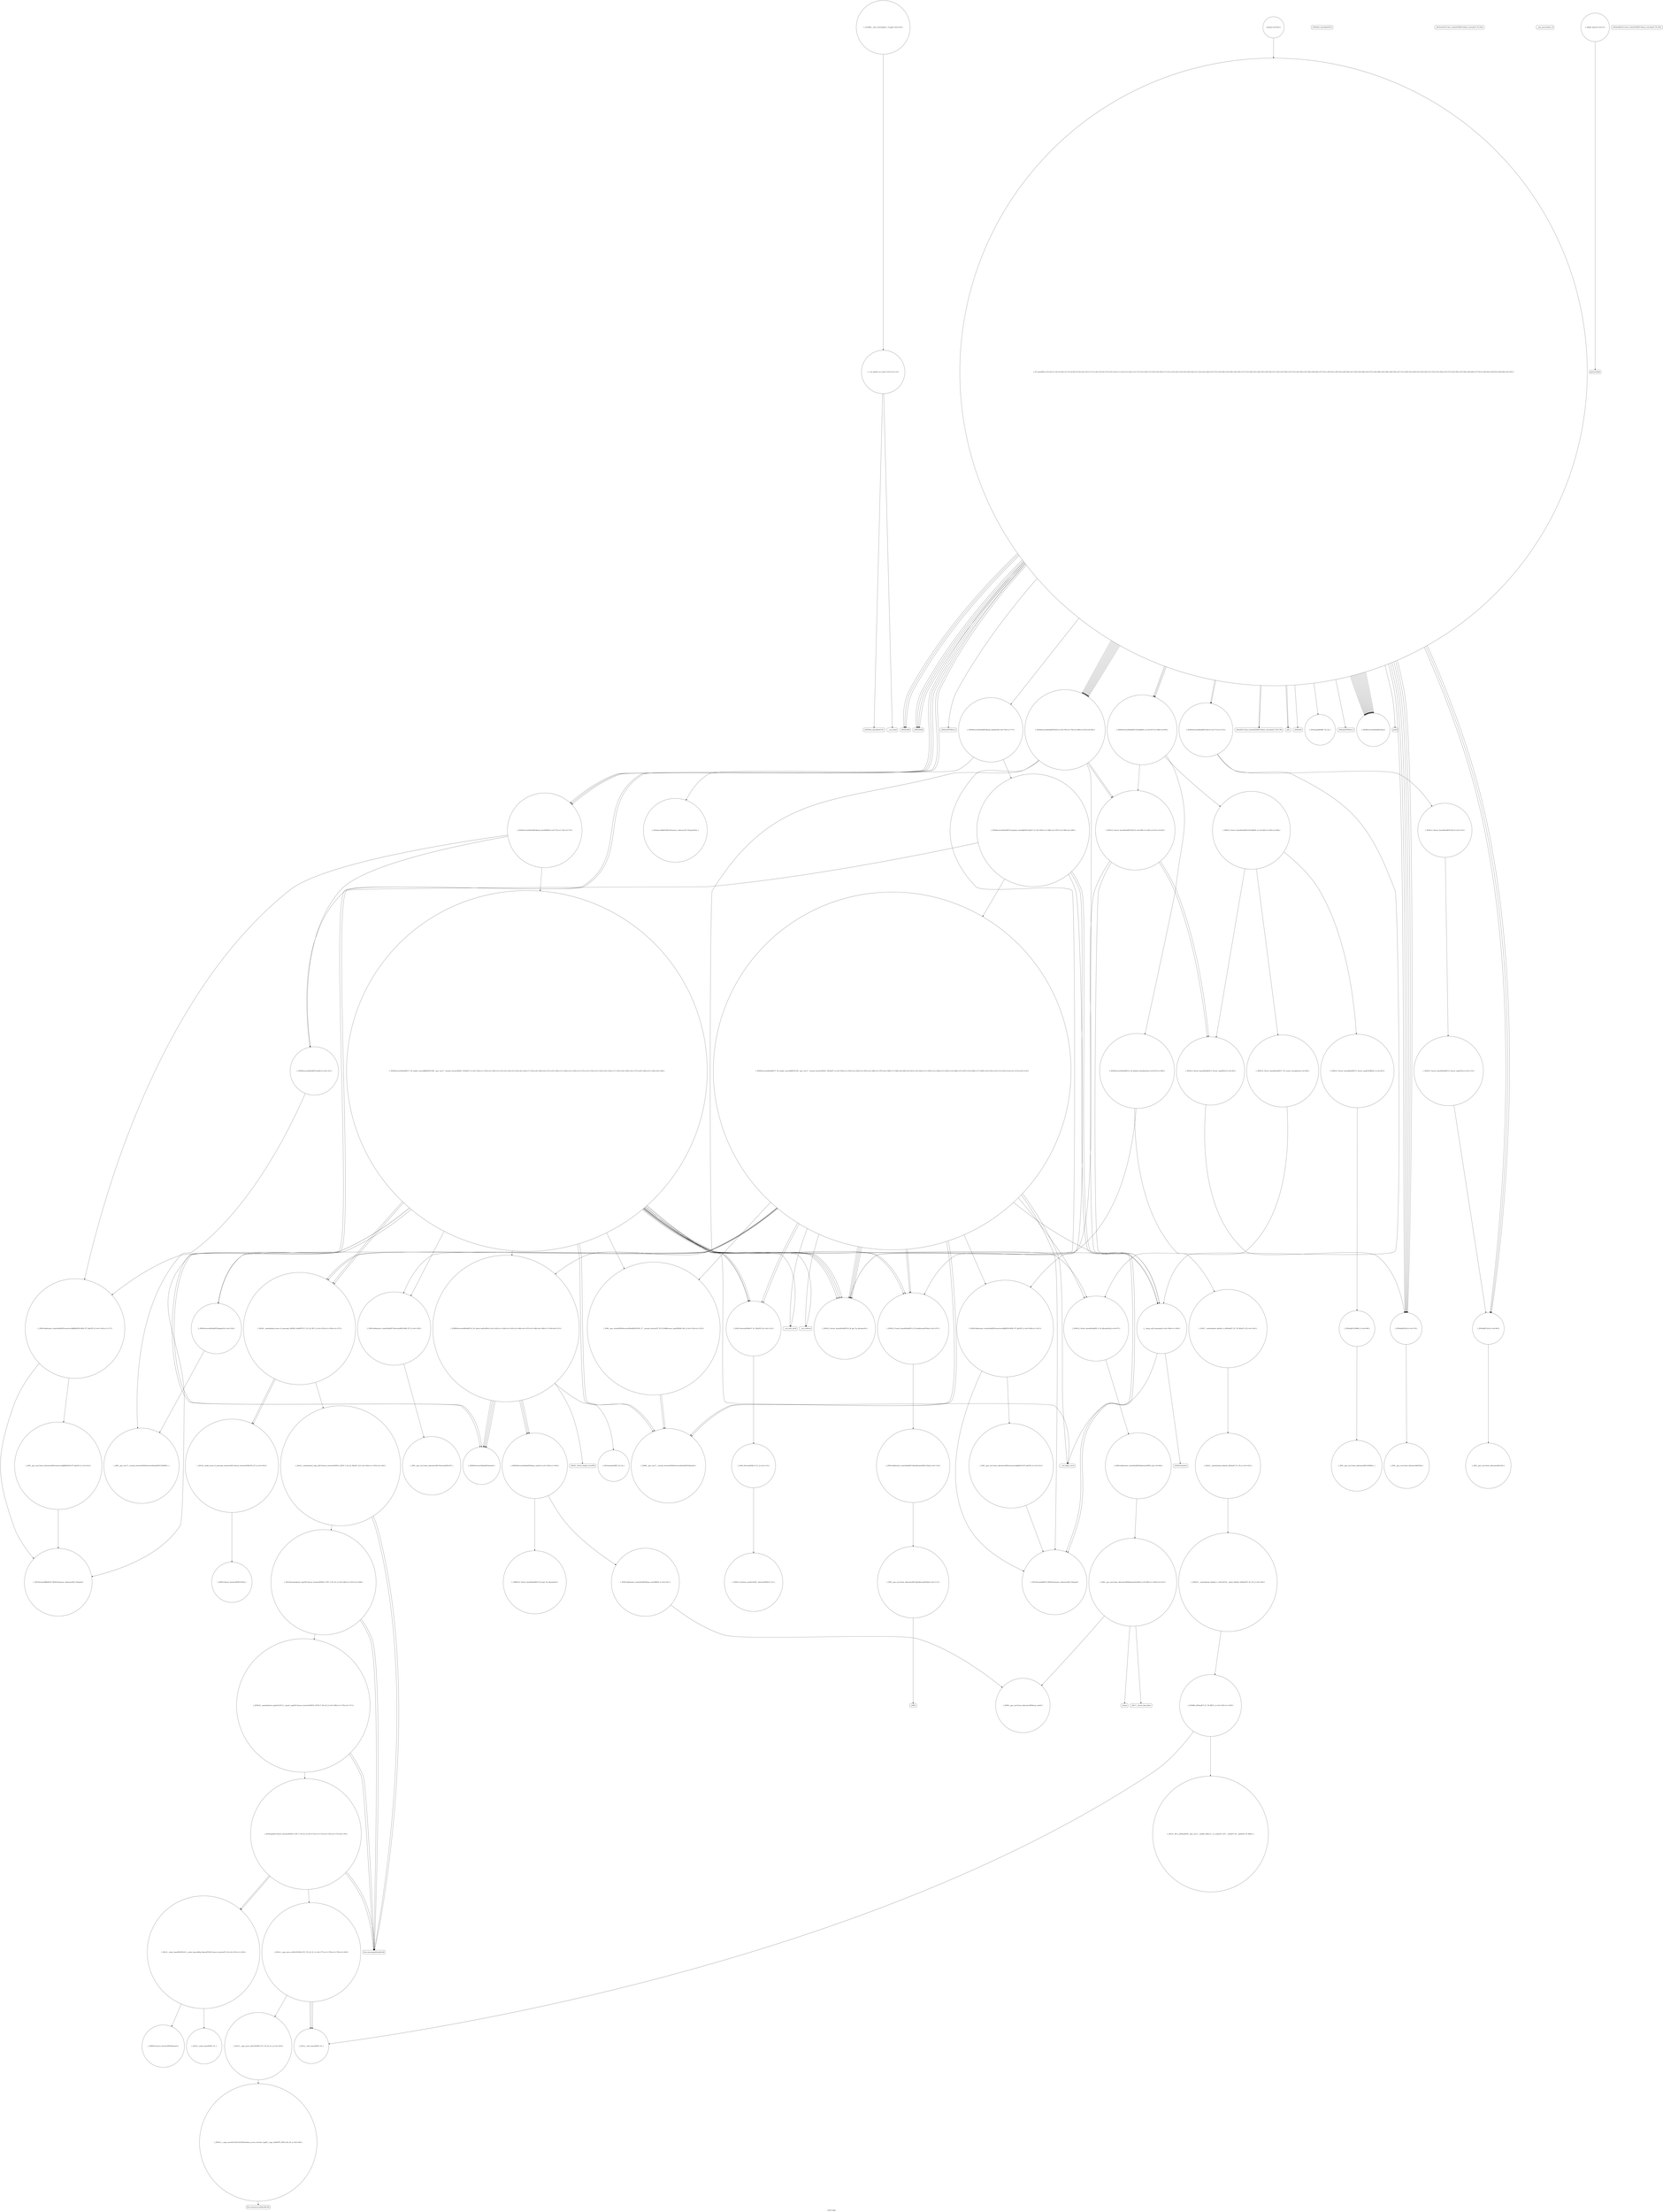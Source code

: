 digraph "Call Graph" {
	label="Call Graph";

	Node0x55f11439ca10 [shape=record,shape=circle,label="{__cxx_global_var_init|{<s0>1|<s1>2}}"];
	Node0x55f11439ca10:s0 -> Node0x55f11439ca90[color=black];
	Node0x55f11439ca10:s1 -> Node0x55f11439cb90[color=black];
	Node0x55f1143a0730 [shape=record,shape=circle,label="{_ZSt12__miter_baseIPdEDTcl12__miter_basecldtfp_4baseEEESt13move_iteratorIT_E|{<s0>181|<s1>182}}"];
	Node0x55f1143a0730:s0 -> Node0x55f1143a09b0[color=black];
	Node0x55f1143a0730:s1 -> Node0x55f1143a0930[color=black];
	Node0x55f11439cd90 [shape=record,shape=Mrecord,label="{_ZNSirsERi}"];
	Node0x55f11439e290 [shape=record,shape=circle,label="{_ZN9__gnu_cxx13new_allocatorIdE7destroyIdEEvPT_}"];
	Node0x55f11439d110 [shape=record,shape=Mrecord,label="{_ZNSirsERd}"];
	Node0x55f11439e610 [shape=record,shape=circle,label="{_GLOBAL__sub_I_hirosegolf_1_0.cpp|{<s0>216}}"];
	Node0x55f11439e610:s0 -> Node0x55f11439ca10[color=black];
	Node0x55f11439d490 [shape=record,shape=circle,label="{_ZNSt6vectorIdSaIdEE9push_backERKd|{<s0>73|<s1>74|<s2>75}}"];
	Node0x55f11439d490:s0 -> Node0x55f11439fa30[color=black];
	Node0x55f11439d490:s1 -> Node0x55f11439fb30[color=black];
	Node0x55f11439d490:s2 -> Node0x55f11439fab0[color=black];
	Node0x55f11439d810 [shape=record,shape=circle,label="{main|{<s0>83}}"];
	Node0x55f11439d810:s0 -> Node0x55f11439cd10[color=black];
	Node0x55f11439db90 [shape=record,shape=circle,label="{_ZNSt12_Vector_baseIdSaIdEE17_M_create_storageEm|{<s0>94}}"];
	Node0x55f11439db90:s0 -> Node0x55f11439dd90[color=black];
	Node0x55f11439df10 [shape=record,shape=circle,label="{_ZNK9__gnu_cxx13new_allocatorIdE8max_sizeEv}"];
	Node0x55f11439f2b0 [shape=record,shape=circle,label="{_ZSt6fill_nIPdmdET_S1_T0_RKT1_|{<s0>105|<s1>106}}"];
	Node0x55f11439f2b0:s0 -> Node0x55f11439f3b0[color=black];
	Node0x55f11439f2b0:s1 -> Node0x55f11439f330[color=black];
	Node0x55f11439f630 [shape=record,shape=circle,label="{_ZNSt16allocator_traitsISaIdEE10deallocateERS0_Pdm|{<s0>110}}"];
	Node0x55f11439f630:s0 -> Node0x55f11439f6b0[color=black];
	Node0x55f11439f9b0 [shape=record,shape=circle,label="{_ZNSt12_Vector_baseIdSaIdEE12_Vector_implC2Ev|{<s0>115}}"];
	Node0x55f11439f9b0:s0 -> Node0x55f11439d190[color=black];
	Node0x55f11439fd30 [shape=record,shape=circle,label="{_ZN9__gnu_cxxmiIPdSt6vectorIdSaIdEEEENS_17__normal_iteratorIT_T0_E15difference_typeERKS8_SB_|{<s0>152|<s1>153}}"];
	Node0x55f11439fd30:s0 -> Node0x55f11439feb0[color=black];
	Node0x55f11439fd30:s1 -> Node0x55f11439feb0[color=black];
	Node0x55f1143a00b0 [shape=record,shape=circle,label="{_ZNKSt6vectorIdSaIdEE8max_sizeEv|{<s0>159|<s1>160}}"];
	Node0x55f1143a00b0:s0 -> Node0x55f1143a02b0[color=black];
	Node0x55f1143a00b0:s1 -> Node0x55f1143a0230[color=black];
	Node0x55f1143a0430 [shape=record,shape=circle,label="{_ZSt32__make_move_if_noexcept_iteratorIdSt13move_iteratorIPdEET0_PT_|{<s0>165}}"];
	Node0x55f1143a0430:s0 -> Node0x55f11439e210[color=black];
	Node0x55f11439ca90 [shape=record,shape=Mrecord,label="{_ZNSt8ios_base4InitC1Ev}"];
	Node0x55f1143a07b0 [shape=record,shape=circle,label="{_ZSt13__copy_move_aILb1EPdS0_ET1_T0_S2_S1_|{<s0>183}}"];
	Node0x55f1143a07b0:s0 -> Node0x55f1143a0830[color=black];
	Node0x55f11439ce10 [shape=record,shape=Mrecord,label="{_ZNSirsEPFRSiS_E}"];
	Node0x55f11439e310 [shape=record,shape=circle,label="{_ZNSt6vectorIdSaIdEE12emplace_backIJdEEEvDpOT_|{<s0>185|<s1>186|<s2>187|<s3>188|<s4>189}}"];
	Node0x55f11439e310:s0 -> Node0x55f11439e490[color=black];
	Node0x55f11439e310:s1 -> Node0x55f11439e410[color=black];
	Node0x55f11439e310:s2 -> Node0x55f11439fb30[color=black];
	Node0x55f11439e310:s3 -> Node0x55f11439e490[color=black];
	Node0x55f11439e310:s4 -> Node0x55f11439e510[color=black];
	Node0x55f11439d190 [shape=record,shape=circle,label="{_ZNSaIdEC2Ev|{<s0>66}}"];
	Node0x55f11439d190:s0 -> Node0x55f11439d890[color=black];
	Node0x55f11439d510 [shape=record,shape=circle,label="{_ZNSt6vectorIdSaIdEE9push_backEOd|{<s0>76|<s1>77}}"];
	Node0x55f11439d510:s0 -> Node0x55f11439e390[color=black];
	Node0x55f11439d510:s1 -> Node0x55f11439e310[color=black];
	Node0x55f11439d890 [shape=record,shape=circle,label="{_ZN9__gnu_cxx13new_allocatorIdEC2Ev}"];
	Node0x55f11439dc10 [shape=record,shape=circle,label="{_ZNSt12_Vector_baseIdSaIdEE12_Vector_implD2Ev|{<s0>95}}"];
	Node0x55f11439dc10:s0 -> Node0x55f11439d310[color=black];
	Node0x55f11439df90 [shape=record,shape=Mrecord,label="{_ZSt17__throw_bad_allocv}"];
	Node0x55f11439f330 [shape=record,shape=circle,label="{_ZSt10__fill_n_aIPdmdEN9__gnu_cxx11__enable_ifIXsr11__is_scalarIT1_EE7__valueET_E6__typeES4_T0_RKS3_}"];
	Node0x55f11439f6b0 [shape=record,shape=circle,label="{_ZN9__gnu_cxx13new_allocatorIdE10deallocateEPdm|{<s0>111}}"];
	Node0x55f11439f6b0:s0 -> Node0x55f11439f730[color=black];
	Node0x55f11439fa30 [shape=record,shape=circle,label="{_ZNSt16allocator_traitsISaIdEE9constructIdJRKdEEEvRS0_PT_DpOT0_|{<s0>116|<s1>117}}"];
	Node0x55f11439fa30:s0 -> Node0x55f11439fc30[color=black];
	Node0x55f11439fa30:s1 -> Node0x55f11439fbb0[color=black];
	Node0x55f11439fdb0 [shape=record,shape=circle,label="{_ZNSt6vectorIdSaIdEE5beginEv|{<s0>154}}"];
	Node0x55f11439fdb0:s0 -> Node0x55f1143a0330[color=black];
	Node0x55f1143a0130 [shape=record,shape=Mrecord,label="{_ZSt20__throw_length_errorPKc}"];
	Node0x55f1143a04b0 [shape=record,shape=circle,label="{_ZSt18uninitialized_copyISt13move_iteratorIPdES1_ET0_T_S4_S3_|{<s0>166|<s1>167|<s2>168}}"];
	Node0x55f1143a04b0:s0 -> Node0x55f1143a0530[color=black];
	Node0x55f1143a04b0:s1 -> Node0x55f1143a0530[color=black];
	Node0x55f1143a04b0:s2 -> Node0x55f1143a05b0[color=black];
	Node0x55f11439cb10 [shape=record,shape=Mrecord,label="{_ZNSt8ios_base4InitD1Ev}"];
	Node0x55f1143a0830 [shape=record,shape=circle,label="{_ZNSt11__copy_moveILb1ELb1ESt26random_access_iterator_tagE8__copy_mIdEEPT_PKS3_S6_S4_|{<s0>184}}"];
	Node0x55f1143a0830:s0 -> Node0x55f1143a08b0[color=black];
	Node0x55f11439ce90 [shape=record,shape=Mrecord,label="{_ZSt2wsIcSt11char_traitsIcEERSt13basic_istreamIT_T0_ES6_}"];
	Node0x55f11439e390 [shape=record,shape=circle,label="{_ZSt4moveIRdEONSt16remove_referenceIT_E4typeEOS2_}"];
	Node0x55f11439d210 [shape=record,shape=circle,label="{_ZNSt6vectorIdSaIdEEC2EmRKS0_|{<s0>67|<s1>68|<s2>69}}"];
	Node0x55f11439d210:s0 -> Node0x55f11439d990[color=black];
	Node0x55f11439d210:s1 -> Node0x55f11439da10[color=black];
	Node0x55f11439d210:s2 -> Node0x55f11439da90[color=black];
	Node0x55f11439d590 [shape=record,shape=circle,label="{_ZNKSt6vectorIdSaIdEE4sizeEv}"];
	Node0x55f11439d910 [shape=record,shape=circle,label="{_ZN9__gnu_cxx13new_allocatorIdED2Ev}"];
	Node0x55f11439dc90 [shape=record,shape=circle,label="{_ZNSaIdEC2ERKS_|{<s0>96}}"];
	Node0x55f11439dc90:s0 -> Node0x55f11439dd10[color=black];
	Node0x55f11439e010 [shape=record,shape=Mrecord,label="{_Znwm}"];
	Node0x55f11439f3b0 [shape=record,shape=circle,label="{_ZSt12__niter_baseIPdET_S1_}"];
	Node0x55f11439f730 [shape=record,shape=Mrecord,label="{_ZdlPv}"];
	Node0x55f11439fab0 [shape=record,shape=circle,label="{_ZNSt6vectorIdSaIdEE17_M_realloc_insertIJRKdEEEvN9__gnu_cxx17__normal_iteratorIPdS1_EEDpOT_|{<s0>118|<s1>119|<s2>120|<s3>121|<s4>122|<s5>123|<s6>124|<s7>125|<s8>126|<s9>127|<s10>128|<s11>129|<s12>130|<s13>131|<s14>132|<s15>133|<s16>134|<s17>135|<s18>136|<s19>137|<s20>138|<s21>139|<s22>140}}"];
	Node0x55f11439fab0:s0 -> Node0x55f11439fcb0[color=black];
	Node0x55f11439fab0:s1 -> Node0x55f11439fdb0[color=black];
	Node0x55f11439fab0:s2 -> Node0x55f11439fd30[color=black];
	Node0x55f11439fab0:s3 -> Node0x55f11439dd90[color=black];
	Node0x55f11439fab0:s4 -> Node0x55f11439fc30[color=black];
	Node0x55f11439fab0:s5 -> Node0x55f11439fa30[color=black];
	Node0x55f11439fab0:s6 -> Node0x55f11439feb0[color=black];
	Node0x55f11439fab0:s7 -> Node0x55f11439e110[color=black];
	Node0x55f11439fab0:s8 -> Node0x55f11439fe30[color=black];
	Node0x55f11439fab0:s9 -> Node0x55f11439feb0[color=black];
	Node0x55f11439fab0:s10 -> Node0x55f11439e110[color=black];
	Node0x55f11439fab0:s11 -> Node0x55f11439fe30[color=black];
	Node0x55f11439fab0:s12 -> Node0x55f11439f530[color=black];
	Node0x55f11439fab0:s13 -> Node0x55f11439ff30[color=black];
	Node0x55f11439fab0:s14 -> Node0x55f1143a0030[color=black];
	Node0x55f11439fab0:s15 -> Node0x55f11439e110[color=black];
	Node0x55f11439fab0:s16 -> Node0x55f11439f7b0[color=black];
	Node0x55f11439fab0:s17 -> Node0x55f11439f430[color=black];
	Node0x55f11439fab0:s18 -> Node0x55f11439ffb0[color=black];
	Node0x55f11439fab0:s19 -> Node0x55f11439e110[color=black];
	Node0x55f11439fab0:s20 -> Node0x55f11439f7b0[color=black];
	Node0x55f11439fab0:s21 -> Node0x55f11439f430[color=black];
	Node0x55f11439fab0:s22 -> Node0x55f11439f4b0[color=black];
	Node0x55f11439fe30 [shape=record,shape=circle,label="{_ZSt34__uninitialized_move_if_noexcept_aIPdS0_SaIdEET0_T_S3_S2_RT1_|{<s0>155|<s1>156|<s2>157}}"];
	Node0x55f11439fe30:s0 -> Node0x55f1143a0430[color=black];
	Node0x55f11439fe30:s1 -> Node0x55f1143a0430[color=black];
	Node0x55f11439fe30:s2 -> Node0x55f1143a03b0[color=black];
	Node0x55f1143a01b0 [shape=record,shape=circle,label="{_ZSt3maxImERKT_S2_S2_}"];
	Node0x55f1143a0530 [shape=record,shape=Mrecord,label="{llvm.memcpy.p0i8.p0i8.i64}"];
	Node0x55f11439cb90 [shape=record,shape=Mrecord,label="{__cxa_atexit}"];
	Node0x55f1143a08b0 [shape=record,shape=Mrecord,label="{llvm.memmove.p0i8.p0i8.i64}"];
	Node0x55f11439cf10 [shape=record,shape=Mrecord,label="{_ZStlsISt11char_traitsIcEERSt13basic_ostreamIcT_ES5_PKc}"];
	Node0x55f11439e410 [shape=record,shape=circle,label="{_ZNSt16allocator_traitsISaIdEE9constructIdJdEEEvRS0_PT_DpOT0_|{<s0>190|<s1>191}}"];
	Node0x55f11439e410:s0 -> Node0x55f11439e490[color=black];
	Node0x55f11439e410:s1 -> Node0x55f11439e590[color=black];
	Node0x55f11439d290 [shape=record,shape=Mrecord,label="{__gxx_personality_v0}"];
	Node0x55f11439d610 [shape=record,shape=Mrecord,label="{sqrt}"];
	Node0x55f11439d990 [shape=record,shape=circle,label="{_ZNSt12_Vector_baseIdSaIdEEC2EmRKS0_|{<s0>84|<s1>85|<s2>86}}"];
	Node0x55f11439d990:s0 -> Node0x55f11439db10[color=black];
	Node0x55f11439d990:s1 -> Node0x55f11439db90[color=black];
	Node0x55f11439d990:s2 -> Node0x55f11439dc10[color=black];
	Node0x55f11439dd10 [shape=record,shape=circle,label="{_ZN9__gnu_cxx13new_allocatorIdEC2ERKS1_}"];
	Node0x55f11439e090 [shape=record,shape=circle,label="{_ZSt27__uninitialized_default_n_aIPdmdET_S1_T0_RSaIT1_E|{<s0>102}}"];
	Node0x55f11439e090:s0 -> Node0x55f11439e190[color=black];
	Node0x55f11439f430 [shape=record,shape=circle,label="{_ZNSt12_Vector_baseIdSaIdEE13_M_deallocateEPdm|{<s0>107}}"];
	Node0x55f11439f430:s0 -> Node0x55f11439f630[color=black];
	Node0x55f11439f7b0 [shape=record,shape=circle,label="{_ZSt8_DestroyIPddEvT_S1_RSaIT0_E|{<s0>112}}"];
	Node0x55f11439f7b0:s0 -> Node0x55f11439f830[color=black];
	Node0x55f11439fb30 [shape=record,shape=circle,label="{_ZNSt6vectorIdSaIdEE3endEv|{<s0>141}}"];
	Node0x55f11439fb30:s0 -> Node0x55f1143a0330[color=black];
	Node0x55f11439feb0 [shape=record,shape=circle,label="{_ZNK9__gnu_cxx17__normal_iteratorIPdSt6vectorIdSaIdEEE4baseEv}"];
	Node0x55f1143a0230 [shape=record,shape=circle,label="{_ZNSt16allocator_traitsISaIdEE8max_sizeERKS0_|{<s0>161}}"];
	Node0x55f1143a0230:s0 -> Node0x55f11439df10[color=black];
	Node0x55f1143a05b0 [shape=record,shape=circle,label="{_ZNSt20__uninitialized_copyILb1EE13__uninit_copyISt13move_iteratorIPdES3_EET0_T_S6_S5_|{<s0>169|<s1>170|<s2>171}}"];
	Node0x55f1143a05b0:s0 -> Node0x55f1143a0530[color=black];
	Node0x55f1143a05b0:s1 -> Node0x55f1143a0530[color=black];
	Node0x55f1143a05b0:s2 -> Node0x55f1143a0630[color=black];
	Node0x55f11439cc10 [shape=record,shape=circle,label="{_Z8get_timev|{<s0>3}}"];
	Node0x55f11439cc10:s0 -> Node0x55f11439cc90[color=black];
	Node0x55f1143a0930 [shape=record,shape=circle,label="{_ZSt12__miter_baseIPdET_S1_}"];
	Node0x55f11439cf90 [shape=record,shape=Mrecord,label="{_ZNSolsEi}"];
	Node0x55f11439e490 [shape=record,shape=circle,label="{_ZSt7forwardIdEOT_RNSt16remove_referenceIS0_E4typeE}"];
	Node0x55f11439d310 [shape=record,shape=circle,label="{_ZNSaIdED2Ev|{<s0>70}}"];
	Node0x55f11439d310:s0 -> Node0x55f11439d910[color=black];
	Node0x55f11439d690 [shape=record,shape=circle,label="{_ZSt3maxIdERKT_S2_S2_}"];
	Node0x55f11439da10 [shape=record,shape=circle,label="{_ZNSt6vectorIdSaIdEE21_M_default_initializeEm|{<s0>87|<s1>88}}"];
	Node0x55f11439da10:s0 -> Node0x55f11439e110[color=black];
	Node0x55f11439da10:s1 -> Node0x55f11439e090[color=black];
	Node0x55f11439dd90 [shape=record,shape=circle,label="{_ZNSt12_Vector_baseIdSaIdEE11_M_allocateEm|{<s0>97}}"];
	Node0x55f11439dd90:s0 -> Node0x55f11439de10[color=black];
	Node0x55f11439e110 [shape=record,shape=circle,label="{_ZNSt12_Vector_baseIdSaIdEE19_M_get_Tp_allocatorEv}"];
	Node0x55f11439f4b0 [shape=record,shape=circle,label="{__clang_call_terminate|{<s0>108|<s1>109}}"];
	Node0x55f11439f4b0:s0 -> Node0x55f11439f530[color=black];
	Node0x55f11439f4b0:s1 -> Node0x55f11439f5b0[color=black];
	Node0x55f11439f830 [shape=record,shape=circle,label="{_ZSt8_DestroyIPdEvT_S1_|{<s0>113}}"];
	Node0x55f11439f830:s0 -> Node0x55f11439f8b0[color=black];
	Node0x55f11439fbb0 [shape=record,shape=circle,label="{_ZN9__gnu_cxx13new_allocatorIdE9constructIdJRKdEEEvPT_DpOT0_|{<s0>142}}"];
	Node0x55f11439fbb0:s0 -> Node0x55f11439fc30[color=black];
	Node0x55f11439ff30 [shape=record,shape=circle,label="{_ZNSt16allocator_traitsISaIdEE7destroyIdEEvRS0_PT_|{<s0>158}}"];
	Node0x55f11439ff30:s0 -> Node0x55f11439e290[color=black];
	Node0x55f1143a02b0 [shape=record,shape=circle,label="{_ZNKSt12_Vector_baseIdSaIdEE19_M_get_Tp_allocatorEv}"];
	Node0x55f1143a0630 [shape=record,shape=circle,label="{_ZSt4copyISt13move_iteratorIPdES1_ET0_T_S4_S3_|{<s0>172|<s1>173|<s2>174|<s3>175|<s4>176}}"];
	Node0x55f1143a0630:s0 -> Node0x55f1143a0530[color=black];
	Node0x55f1143a0630:s1 -> Node0x55f1143a0730[color=black];
	Node0x55f1143a0630:s2 -> Node0x55f1143a0530[color=black];
	Node0x55f1143a0630:s3 -> Node0x55f1143a0730[color=black];
	Node0x55f1143a0630:s4 -> Node0x55f1143a06b0[color=black];
	Node0x55f11439cc90 [shape=record,shape=Mrecord,label="{gettimeofday}"];
	Node0x55f1143a09b0 [shape=record,shape=circle,label="{_ZNKSt13move_iteratorIPdE4baseEv}"];
	Node0x55f11439d010 [shape=record,shape=Mrecord,label="{_ZNSolsEPFRSoS_E}"];
	Node0x55f11439e510 [shape=record,shape=circle,label="{_ZNSt6vectorIdSaIdEE17_M_realloc_insertIJdEEEvN9__gnu_cxx17__normal_iteratorIPdS1_EEDpOT_|{<s0>192|<s1>193|<s2>194|<s3>195|<s4>196|<s5>197|<s6>198|<s7>199|<s8>200|<s9>201|<s10>202|<s11>203|<s12>204|<s13>205|<s14>206|<s15>207|<s16>208|<s17>209|<s18>210|<s19>211|<s20>212|<s21>213|<s22>214}}"];
	Node0x55f11439e510:s0 -> Node0x55f11439fcb0[color=black];
	Node0x55f11439e510:s1 -> Node0x55f11439fdb0[color=black];
	Node0x55f11439e510:s2 -> Node0x55f11439fd30[color=black];
	Node0x55f11439e510:s3 -> Node0x55f11439dd90[color=black];
	Node0x55f11439e510:s4 -> Node0x55f11439e490[color=black];
	Node0x55f11439e510:s5 -> Node0x55f11439e410[color=black];
	Node0x55f11439e510:s6 -> Node0x55f11439feb0[color=black];
	Node0x55f11439e510:s7 -> Node0x55f11439e110[color=black];
	Node0x55f11439e510:s8 -> Node0x55f11439fe30[color=black];
	Node0x55f11439e510:s9 -> Node0x55f11439feb0[color=black];
	Node0x55f11439e510:s10 -> Node0x55f11439e110[color=black];
	Node0x55f11439e510:s11 -> Node0x55f11439fe30[color=black];
	Node0x55f11439e510:s12 -> Node0x55f11439f530[color=black];
	Node0x55f11439e510:s13 -> Node0x55f11439ff30[color=black];
	Node0x55f11439e510:s14 -> Node0x55f1143a0030[color=black];
	Node0x55f11439e510:s15 -> Node0x55f11439e110[color=black];
	Node0x55f11439e510:s16 -> Node0x55f11439f7b0[color=black];
	Node0x55f11439e510:s17 -> Node0x55f11439f430[color=black];
	Node0x55f11439e510:s18 -> Node0x55f11439ffb0[color=black];
	Node0x55f11439e510:s19 -> Node0x55f11439e110[color=black];
	Node0x55f11439e510:s20 -> Node0x55f11439f7b0[color=black];
	Node0x55f11439e510:s21 -> Node0x55f11439f430[color=black];
	Node0x55f11439e510:s22 -> Node0x55f11439f4b0[color=black];
	Node0x55f11439d390 [shape=record,shape=circle,label="{_ZNSt6vectorIdSaIdEEixEm}"];
	Node0x55f11439d710 [shape=record,shape=Mrecord,label="{printf}"];
	Node0x55f11439da90 [shape=record,shape=circle,label="{_ZNSt12_Vector_baseIdSaIdEED2Ev|{<s0>89|<s1>90|<s2>91|<s3>92}}"];
	Node0x55f11439da90:s0 -> Node0x55f11439f430[color=black];
	Node0x55f11439da90:s1 -> Node0x55f11439dc10[color=black];
	Node0x55f11439da90:s2 -> Node0x55f11439dc10[color=black];
	Node0x55f11439da90:s3 -> Node0x55f11439f4b0[color=black];
	Node0x55f11439de10 [shape=record,shape=circle,label="{_ZNSt16allocator_traitsISaIdEE8allocateERS0_m|{<s0>98}}"];
	Node0x55f11439de10:s0 -> Node0x55f11439de90[color=black];
	Node0x55f11439e190 [shape=record,shape=circle,label="{_ZSt25__uninitialized_default_nIPdmET_S1_T0_|{<s0>103}}"];
	Node0x55f11439e190:s0 -> Node0x55f11439f230[color=black];
	Node0x55f11439f530 [shape=record,shape=Mrecord,label="{__cxa_begin_catch}"];
	Node0x55f11439f8b0 [shape=record,shape=circle,label="{_ZNSt12_Destroy_auxILb1EE9__destroyIPdEEvT_S3_}"];
	Node0x55f11439fc30 [shape=record,shape=circle,label="{_ZSt7forwardIRKdEOT_RNSt16remove_referenceIS2_E4typeE}"];
	Node0x55f11439ffb0 [shape=record,shape=Mrecord,label="{__cxa_rethrow}"];
	Node0x55f1143a0330 [shape=record,shape=circle,label="{_ZN9__gnu_cxx17__normal_iteratorIPdSt6vectorIdSaIdEEEC2ERKS1_}"];
	Node0x55f1143a06b0 [shape=record,shape=circle,label="{_ZSt14__copy_move_a2ILb1EPdS0_ET1_T0_S2_S1_|{<s0>177|<s1>178|<s2>179|<s3>180}}"];
	Node0x55f1143a06b0:s0 -> Node0x55f11439f3b0[color=black];
	Node0x55f1143a06b0:s1 -> Node0x55f11439f3b0[color=black];
	Node0x55f1143a06b0:s2 -> Node0x55f11439f3b0[color=black];
	Node0x55f1143a06b0:s3 -> Node0x55f1143a07b0[color=black];
	Node0x55f11439cd10 [shape=record,shape=circle,label="{_Z5_mainRSi|{<s0>4|<s1>5|<s2>6|<s3>7|<s4>8|<s5>9|<s6>10|<s7>11|<s8>12|<s9>13|<s10>14|<s11>15|<s12>16|<s13>17|<s14>18|<s15>19|<s16>20|<s17>21|<s18>22|<s19>23|<s20>24|<s21>25|<s22>26|<s23>27|<s24>28|<s25>29|<s26>30|<s27>31|<s28>32|<s29>33|<s30>34|<s31>35|<s32>36|<s33>37|<s34>38|<s35>39|<s36>40|<s37>41|<s38>42|<s39>43|<s40>44|<s41>45|<s42>46|<s43>47|<s44>48|<s45>49|<s46>50|<s47>51|<s48>52|<s49>53|<s50>54|<s51>55|<s52>56|<s53>57|<s54>58|<s55>59|<s56>60|<s57>61|<s58>62|<s59>63|<s60>64|<s61>65}}"];
	Node0x55f11439cd10:s0 -> Node0x55f11439cd90[color=black];
	Node0x55f11439cd10:s1 -> Node0x55f11439ce10[color=black];
	Node0x55f11439cd10:s2 -> Node0x55f11439cf10[color=black];
	Node0x55f11439cd10:s3 -> Node0x55f11439cf90[color=black];
	Node0x55f11439cd10:s4 -> Node0x55f11439cf10[color=black];
	Node0x55f11439cd10:s5 -> Node0x55f11439d010[color=black];
	Node0x55f11439cd10:s6 -> Node0x55f11439d110[color=black];
	Node0x55f11439cd10:s7 -> Node0x55f11439cd90[color=black];
	Node0x55f11439cd10:s8 -> Node0x55f11439cd90[color=black];
	Node0x55f11439cd10:s9 -> Node0x55f11439d190[color=black];
	Node0x55f11439cd10:s10 -> Node0x55f11439d210[color=black];
	Node0x55f11439cd10:s11 -> Node0x55f11439d310[color=black];
	Node0x55f11439cd10:s12 -> Node0x55f11439d190[color=black];
	Node0x55f11439cd10:s13 -> Node0x55f11439d210[color=black];
	Node0x55f11439cd10:s14 -> Node0x55f11439d310[color=black];
	Node0x55f11439cd10:s15 -> Node0x55f11439d190[color=black];
	Node0x55f11439cd10:s16 -> Node0x55f11439d210[color=black];
	Node0x55f11439cd10:s17 -> Node0x55f11439d310[color=black];
	Node0x55f11439cd10:s18 -> Node0x55f11439d390[color=black];
	Node0x55f11439cd10:s19 -> Node0x55f11439d110[color=black];
	Node0x55f11439cd10:s20 -> Node0x55f11439d390[color=black];
	Node0x55f11439cd10:s21 -> Node0x55f11439d110[color=black];
	Node0x55f11439cd10:s22 -> Node0x55f11439d310[color=black];
	Node0x55f11439cd10:s23 -> Node0x55f11439d310[color=black];
	Node0x55f11439cd10:s24 -> Node0x55f11439d310[color=black];
	Node0x55f11439cd10:s25 -> Node0x55f11439d390[color=black];
	Node0x55f11439cd10:s26 -> Node0x55f11439d110[color=black];
	Node0x55f11439cd10:s27 -> Node0x55f11439d410[color=black];
	Node0x55f11439cd10:s28 -> Node0x55f11439d410[color=black];
	Node0x55f11439cd10:s29 -> Node0x55f11439d390[color=black];
	Node0x55f11439cd10:s30 -> Node0x55f11439d390[color=black];
	Node0x55f11439cd10:s31 -> Node0x55f11439d490[color=black];
	Node0x55f11439cd10:s32 -> Node0x55f11439d390[color=black];
	Node0x55f11439cd10:s33 -> Node0x55f11439d490[color=black];
	Node0x55f11439cd10:s34 -> Node0x55f11439d790[color=black];
	Node0x55f11439cd10:s35 -> Node0x55f11439d790[color=black];
	Node0x55f11439cd10:s36 -> Node0x55f11439d390[color=black];
	Node0x55f11439cd10:s37 -> Node0x55f11439d390[color=black];
	Node0x55f11439cd10:s38 -> Node0x55f11439d390[color=black];
	Node0x55f11439cd10:s39 -> Node0x55f11439d390[color=black];
	Node0x55f11439cd10:s40 -> Node0x55f11439d390[color=black];
	Node0x55f11439cd10:s41 -> Node0x55f11439d390[color=black];
	Node0x55f11439cd10:s42 -> Node0x55f11439d390[color=black];
	Node0x55f11439cd10:s43 -> Node0x55f11439d510[color=black];
	Node0x55f11439cd10:s44 -> Node0x55f11439d490[color=black];
	Node0x55f11439cd10:s45 -> Node0x55f11439d590[color=black];
	Node0x55f11439cd10:s46 -> Node0x55f11439d390[color=black];
	Node0x55f11439cd10:s47 -> Node0x55f11439d590[color=black];
	Node0x55f11439cd10:s48 -> Node0x55f11439d390[color=black];
	Node0x55f11439cd10:s49 -> Node0x55f11439d610[color=black];
	Node0x55f11439cd10:s50 -> Node0x55f11439d390[color=black];
	Node0x55f11439cd10:s51 -> Node0x55f11439d690[color=black];
	Node0x55f11439cd10:s52 -> Node0x55f11439d610[color=black];
	Node0x55f11439cd10:s53 -> Node0x55f11439d710[color=black];
	Node0x55f11439cd10:s54 -> Node0x55f11439d790[color=black];
	Node0x55f11439cd10:s55 -> Node0x55f11439d790[color=black];
	Node0x55f11439cd10:s56 -> Node0x55f11439d790[color=black];
	Node0x55f11439cd10:s57 -> Node0x55f11439d790[color=black];
	Node0x55f11439cd10:s58 -> Node0x55f11439d790[color=black];
	Node0x55f11439cd10:s59 -> Node0x55f11439d790[color=black];
	Node0x55f11439cd10:s60 -> Node0x55f11439d790[color=black];
	Node0x55f11439cd10:s61 -> Node0x55f11439d790[color=black];
	Node0x55f11439e210 [shape=record,shape=circle,label="{_ZNSt13move_iteratorIPdEC2ES0_}"];
	Node0x55f11439d090 [shape=record,shape=Mrecord,label="{_ZSt4endlIcSt11char_traitsIcEERSt13basic_ostreamIT_T0_ES6_}"];
	Node0x55f11439e590 [shape=record,shape=circle,label="{_ZN9__gnu_cxx13new_allocatorIdE9constructIdJdEEEvPT_DpOT0_|{<s0>215}}"];
	Node0x55f11439e590:s0 -> Node0x55f11439e490[color=black];
	Node0x55f11439d410 [shape=record,shape=circle,label="{_ZNSt6vectorIdSaIdEEC2Ev|{<s0>71|<s1>72}}"];
	Node0x55f11439d410:s0 -> Node0x55f11439f930[color=black];
	Node0x55f11439d410:s1 -> Node0x55f11439f4b0[color=black];
	Node0x55f11439d790 [shape=record,shape=circle,label="{_ZNSt6vectorIdSaIdEED2Ev|{<s0>78|<s1>79|<s2>80|<s3>81|<s4>82}}"];
	Node0x55f11439d790:s0 -> Node0x55f11439e110[color=black];
	Node0x55f11439d790:s1 -> Node0x55f11439f7b0[color=black];
	Node0x55f11439d790:s2 -> Node0x55f11439da90[color=black];
	Node0x55f11439d790:s3 -> Node0x55f11439da90[color=black];
	Node0x55f11439d790:s4 -> Node0x55f11439f4b0[color=black];
	Node0x55f11439db10 [shape=record,shape=circle,label="{_ZNSt12_Vector_baseIdSaIdEE12_Vector_implC2ERKS0_|{<s0>93}}"];
	Node0x55f11439db10:s0 -> Node0x55f11439dc90[color=black];
	Node0x55f11439de90 [shape=record,shape=circle,label="{_ZN9__gnu_cxx13new_allocatorIdE8allocateEmPKv|{<s0>99|<s1>100|<s2>101}}"];
	Node0x55f11439de90:s0 -> Node0x55f11439df10[color=black];
	Node0x55f11439de90:s1 -> Node0x55f11439df90[color=black];
	Node0x55f11439de90:s2 -> Node0x55f11439e010[color=black];
	Node0x55f11439f230 [shape=record,shape=circle,label="{_ZNSt27__uninitialized_default_n_1ILb1EE18__uninit_default_nIPdmEET_S3_T0_|{<s0>104}}"];
	Node0x55f11439f230:s0 -> Node0x55f11439f2b0[color=black];
	Node0x55f11439f5b0 [shape=record,shape=Mrecord,label="{_ZSt9terminatev}"];
	Node0x55f11439f930 [shape=record,shape=circle,label="{_ZNSt12_Vector_baseIdSaIdEEC2Ev|{<s0>114}}"];
	Node0x55f11439f930:s0 -> Node0x55f11439f9b0[color=black];
	Node0x55f11439fcb0 [shape=record,shape=circle,label="{_ZNKSt6vectorIdSaIdEE12_M_check_lenEmPKc|{<s0>143|<s1>144|<s2>145|<s3>146|<s4>147|<s5>148|<s6>149|<s7>150|<s8>151}}"];
	Node0x55f11439fcb0:s0 -> Node0x55f1143a00b0[color=black];
	Node0x55f11439fcb0:s1 -> Node0x55f11439d590[color=black];
	Node0x55f11439fcb0:s2 -> Node0x55f1143a0130[color=black];
	Node0x55f11439fcb0:s3 -> Node0x55f11439d590[color=black];
	Node0x55f11439fcb0:s4 -> Node0x55f11439d590[color=black];
	Node0x55f11439fcb0:s5 -> Node0x55f1143a01b0[color=black];
	Node0x55f11439fcb0:s6 -> Node0x55f11439d590[color=black];
	Node0x55f11439fcb0:s7 -> Node0x55f1143a00b0[color=black];
	Node0x55f11439fcb0:s8 -> Node0x55f1143a00b0[color=black];
	Node0x55f1143a0030 [shape=record,shape=Mrecord,label="{__cxa_end_catch}"];
	Node0x55f1143a03b0 [shape=record,shape=circle,label="{_ZSt22__uninitialized_copy_aISt13move_iteratorIPdES1_dET0_T_S4_S3_RSaIT1_E|{<s0>162|<s1>163|<s2>164}}"];
	Node0x55f1143a03b0:s0 -> Node0x55f1143a0530[color=black];
	Node0x55f1143a03b0:s1 -> Node0x55f1143a0530[color=black];
	Node0x55f1143a03b0:s2 -> Node0x55f1143a04b0[color=black];
}
